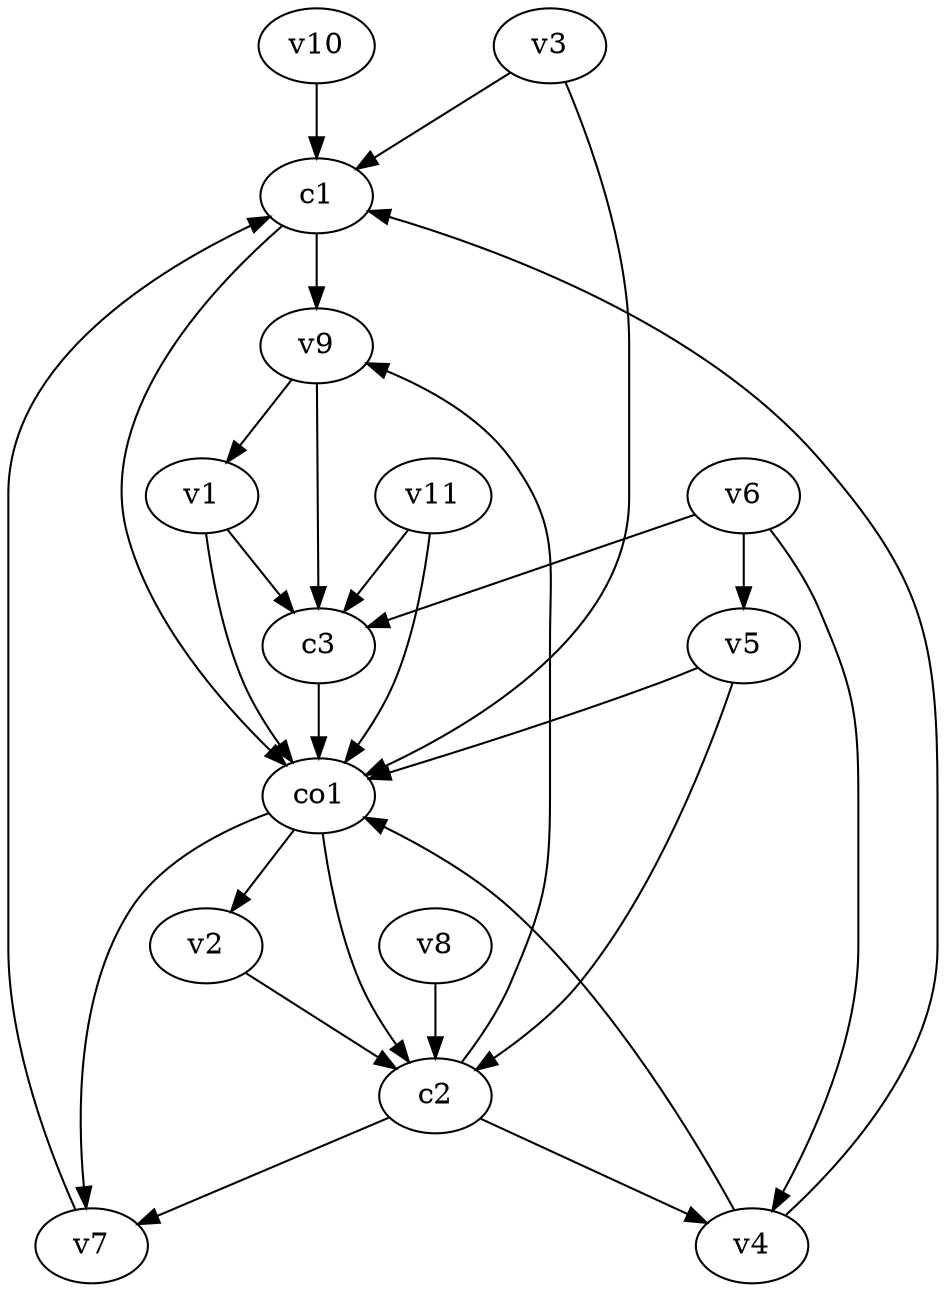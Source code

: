 strict digraph  {
c1;
c2;
c3;
v1;
v2;
v3;
v4;
v5;
v6;
v7;
v8;
v9;
v10;
v11;
co1;
c1 -> v9  [weight=1];
c1 -> co1  [weight=1];
c2 -> v9  [weight=1];
c2 -> v7  [weight=1];
c2 -> v4  [weight=1];
c3 -> co1  [weight=1];
v1 -> c3  [weight=1];
v1 -> co1  [weight=1];
v2 -> c2  [weight=1];
v3 -> c1  [weight=1];
v3 -> co1  [weight=1];
v4 -> c1  [weight=1];
v4 -> co1  [weight=1];
v5 -> c2  [weight=1];
v5 -> co1  [weight=1];
v6 -> c3  [weight=1];
v6 -> v5  [weight=1];
v6 -> v4  [weight=1];
v7 -> c1  [weight=1];
v8 -> c2  [weight=1];
v9 -> c3  [weight=1];
v9 -> v1  [weight=1];
v10 -> c1  [weight=1];
v11 -> c3  [weight=1];
v11 -> co1  [weight=1];
co1 -> c2  [weight=1];
co1 -> v7  [weight=1];
co1 -> v2  [weight=1];
}
